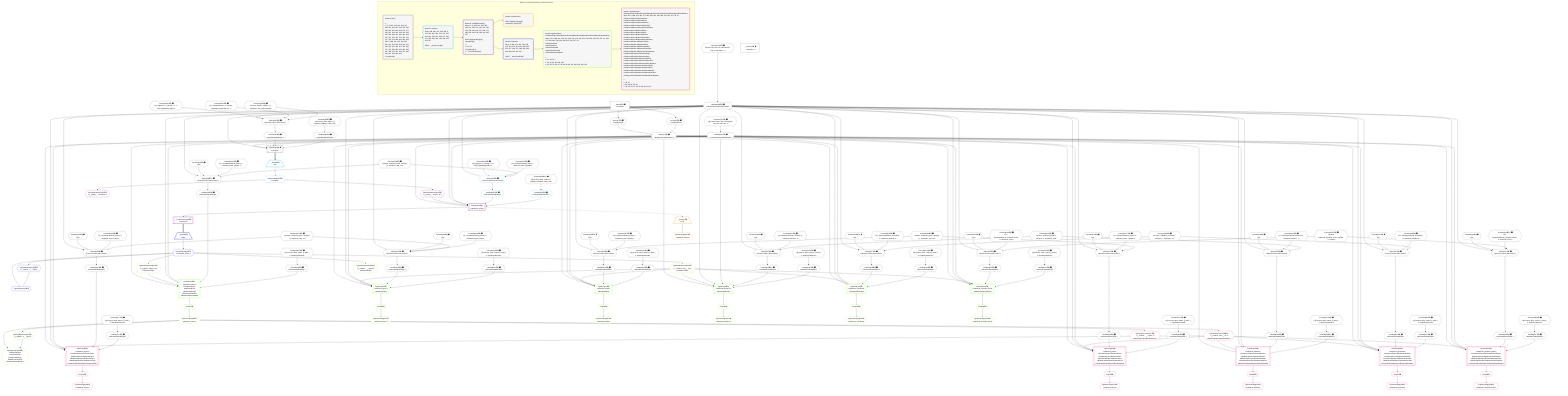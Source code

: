 %%{init: {'themeVariables': { 'fontSize': '12px'}}}%%
graph TD
    classDef path fill:#eee,stroke:#000,color:#000
    classDef plan fill:#fff,stroke-width:1px,color:#000
    classDef itemplan fill:#fff,stroke-width:2px,color:#000
    classDef unbatchedplan fill:#dff,stroke-width:1px,color:#000
    classDef sideeffectplan fill:#fcc,stroke-width:2px,color:#000
    classDef bucket fill:#f6f6f6,color:#000,stroke-width:2px,text-align:left


    %% plan dependencies
    PgSelect6[["PgSelect[6∈0] ➊<br />ᐸpeopleᐳ"]]:::plan
    Object9{{"Object[9∈0] ➊<br />ᐸ{pgSettings,withPgClient}ᐳ"}}:::plan
    Lambda188{{"Lambda[188∈0] ➊<br />ᐸcalculateShouldReverseOrderᐳ"}}:::plan
    Lambda191{{"Lambda[191∈0] ➊<br />ᐸcalculateLimitAndOffsetSQLᐳ"}}:::plan
    Lambda364{{"Lambda[364∈0] ➊<br />ᐸcalculateOrderBySQLᐳ"}}:::plan
    Lambda369{{"Lambda[369∈0] ➊<br />ᐸcalculateOrderBySQLᐳ"}}:::plan
    Object9 & Lambda188 & Lambda191 & Lambda364 & Lambda369 --> PgSelect6
    Object195{{"Object[195∈0] ➊<br />ᐸ{reverse,orders,alias,codec}ᐳ"}}:::plan
    Constant192{{"Constant[192∈0] ➊<br />ᐸ[]ᐳ"}}:::plan
    Constant193{{"Constant[193∈0] ➊<br />ᐸ{ s: Symbol(relational_topics), n: 'relational_topics', [Symᐳ"}}:::plan
    Constant194{{"Constant[194∈0] ➊<br />ᐸ{ name: 'relational_topics', sqlType: { t: 'interfaces_and_uᐳ"}}:::plan
    Lambda188 & Constant192 & Constant193 & Constant194 --> Object195
    Object209{{"Object[209∈0] ➊<br />ᐸ{reverse,orders,alias,codec}ᐳ"}}:::plan
    Constant206{{"Constant[206∈0] ➊<br />ᐸ[]ᐳ"}}:::plan
    Constant207{{"Constant[207∈0] ➊<br />ᐸ{ s: Symbol(relational_posts), n: 'relational_posts', [Symboᐳ"}}:::plan
    Constant208{{"Constant[208∈0] ➊<br />ᐸ{ name: 'relational_posts', sqlType: { t: 'interfaces_and_unᐳ"}}:::plan
    Lambda188 & Constant206 & Constant207 & Constant208 --> Object209
    Object223{{"Object[223∈0] ➊<br />ᐸ{reverse,orders,alias,codec}ᐳ"}}:::plan
    Constant220{{"Constant[220∈0] ➊<br />ᐸ[]ᐳ"}}:::plan
    Constant221{{"Constant[221∈0] ➊<br />ᐸ{ s: Symbol(relational_dividers), n: 'relational_dividers', ᐳ"}}:::plan
    Constant222{{"Constant[222∈0] ➊<br />ᐸ{ name: 'relational_dividers', sqlType: { t: 'interfaces_andᐳ"}}:::plan
    Lambda188 & Constant220 & Constant221 & Constant222 --> Object223
    Object237{{"Object[237∈0] ➊<br />ᐸ{reverse,orders,alias,codec}ᐳ"}}:::plan
    Constant234{{"Constant[234∈0] ➊<br />ᐸ[]ᐳ"}}:::plan
    Constant235{{"Constant[235∈0] ➊<br />ᐸ{ s: Symbol(relational_checklists), n: 'relational_checklistᐳ"}}:::plan
    Constant236{{"Constant[236∈0] ➊<br />ᐸ{ name: 'relational_checklists', sqlType: { t: 'interfaces_aᐳ"}}:::plan
    Lambda188 & Constant234 & Constant235 & Constant236 --> Object237
    Object251{{"Object[251∈0] ➊<br />ᐸ{reverse,orders,alias,codec}ᐳ"}}:::plan
    Constant248{{"Constant[248∈0] ➊<br />ᐸ[]ᐳ"}}:::plan
    Constant249{{"Constant[249∈0] ➊<br />ᐸ{ s: Symbol(relational_checklist_items), n: 'relational_checᐳ"}}:::plan
    Constant250{{"Constant[250∈0] ➊<br />ᐸ{ name: 'relational_checklist_items', sqlType: { t: 'interfaᐳ"}}:::plan
    Lambda188 & Constant248 & Constant249 & Constant250 --> Object251
    Object265{{"Object[265∈0] ➊<br />ᐸ{reverse,orders,alias,codec}ᐳ"}}:::plan
    Constant262{{"Constant[262∈0] ➊<br />ᐸ[]ᐳ"}}:::plan
    Constant263{{"Constant[263∈0] ➊<br />ᐸ{ s: Symbol(relational_topics), n: 'relational_topics', [Symᐳ"}}:::plan
    Lambda188 & Constant262 & Constant263 & Constant194 --> Object265
    Object279{{"Object[279∈0] ➊<br />ᐸ{reverse,orders,alias,codec}ᐳ"}}:::plan
    Constant276{{"Constant[276∈0] ➊<br />ᐸ[]ᐳ"}}:::plan
    Constant277{{"Constant[277∈0] ➊<br />ᐸ{ s: Symbol(relational_posts), n: 'relational_posts', [Symboᐳ"}}:::plan
    Lambda188 & Constant276 & Constant277 & Constant208 --> Object279
    Object293{{"Object[293∈0] ➊<br />ᐸ{reverse,orders,alias,codec}ᐳ"}}:::plan
    Constant290{{"Constant[290∈0] ➊<br />ᐸ[]ᐳ"}}:::plan
    Constant291{{"Constant[291∈0] ➊<br />ᐸ{ s: Symbol(relational_dividers), n: 'relational_dividers', ᐳ"}}:::plan
    Lambda188 & Constant290 & Constant291 & Constant222 --> Object293
    Object307{{"Object[307∈0] ➊<br />ᐸ{reverse,orders,alias,codec}ᐳ"}}:::plan
    Constant304{{"Constant[304∈0] ➊<br />ᐸ[]ᐳ"}}:::plan
    Constant305{{"Constant[305∈0] ➊<br />ᐸ{ s: Symbol(relational_checklists), n: 'relational_checklistᐳ"}}:::plan
    Lambda188 & Constant304 & Constant305 & Constant236 --> Object307
    Object321{{"Object[321∈0] ➊<br />ᐸ{reverse,orders,alias,codec}ᐳ"}}:::plan
    Constant318{{"Constant[318∈0] ➊<br />ᐸ[]ᐳ"}}:::plan
    Constant319{{"Constant[319∈0] ➊<br />ᐸ{ s: Symbol(relational_checklist_items), n: 'relational_checᐳ"}}:::plan
    Lambda188 & Constant318 & Constant319 & Constant250 --> Object321
    Object335{{"Object[335∈0] ➊<br />ᐸ{reverse,orders,alias,codec}ᐳ"}}:::plan
    Constant332{{"Constant[332∈0] ➊<br />ᐸ[]ᐳ"}}:::plan
    Constant333{{"Constant[333∈0] ➊<br />ᐸ{ s: Symbol(relational_items), n: 'relational_items', [Symboᐳ"}}:::plan
    Constant334{{"Constant[334∈0] ➊<br />ᐸ{ name: 'relational_items', sqlType: { t: 'interfaces_and_unᐳ"}}:::plan
    Lambda188 & Constant332 & Constant333 & Constant334 --> Object335
    Object363{{"Object[363∈0] ➊<br />ᐸ{reverse,orders,alias,codec}ᐳ"}}:::plan
    Constant360{{"Constant[360∈0] ➊<br />ᐸ[ { fragment: { n: [Array], f: 0, c: 1024, [Symbol(pg-sql2-tᐳ"}}:::plan
    Constant361{{"Constant[361∈0] ➊<br />ᐸ{ s: Symbol(people), n: 'people', [Symbol(pg-sql2-type-1)]: ᐳ"}}:::plan
    Constant362{{"Constant[362∈0] ➊<br />ᐸ{ name: 'people', sqlType: { t: 'interfaces_and_unions.peoplᐳ"}}:::plan
    Lambda188 & Constant360 & Constant361 & Constant362 --> Object363
    Access7{{"Access[7∈0] ➊<br />ᐸ2.pgSettingsᐳ"}}:::plan
    Access8{{"Access[8∈0] ➊<br />ᐸ2.withPgClientᐳ"}}:::plan
    Access7 & Access8 --> Object9
    __Value2["__Value[2∈0] ➊<br />ᐸcontextᐳ"]:::plan
    __Value2 --> Access7
    __Value2 --> Access8
    Constant370{{"Constant[370∈0] ➊<br />ᐸ§{ first: null, last: null, cursorLower: null, cursorUpper: ᐳ"}}:::plan
    Constant370 --> Lambda188
    Constant371{{"Constant[371∈0] ➊<br />ᐸ§{ cursorLower: null, cursorUpper: null, first: null, last: ᐳ"}}:::plan
    Constant371 --> Lambda191
    Lambda196{{"Lambda[196∈0] ➊<br />ᐸcalculateOrderBySQLᐳ"}}:::plan
    Object195 --> Lambda196
    Lambda201{{"Lambda[201∈0] ➊<br />ᐸcalculateOrderBySQLᐳ"}}:::plan
    Constant372{{"Constant[372∈0] ➊<br />ᐸ§{ reverse: false, orders: [], alias: { s: Symbol(relationalᐳ"}}:::plan
    Constant372 --> Lambda201
    Lambda210{{"Lambda[210∈0] ➊<br />ᐸcalculateOrderBySQLᐳ"}}:::plan
    Object209 --> Lambda210
    Lambda215{{"Lambda[215∈0] ➊<br />ᐸcalculateOrderBySQLᐳ"}}:::plan
    Constant373{{"Constant[373∈0] ➊<br />ᐸ§{ reverse: false, orders: [], alias: { s: Symbol(relationalᐳ"}}:::plan
    Constant373 --> Lambda215
    Lambda224{{"Lambda[224∈0] ➊<br />ᐸcalculateOrderBySQLᐳ"}}:::plan
    Object223 --> Lambda224
    Lambda229{{"Lambda[229∈0] ➊<br />ᐸcalculateOrderBySQLᐳ"}}:::plan
    Constant374{{"Constant[374∈0] ➊<br />ᐸ§{ reverse: false, orders: [], alias: { s: Symbol(relationalᐳ"}}:::plan
    Constant374 --> Lambda229
    Lambda238{{"Lambda[238∈0] ➊<br />ᐸcalculateOrderBySQLᐳ"}}:::plan
    Object237 --> Lambda238
    Lambda243{{"Lambda[243∈0] ➊<br />ᐸcalculateOrderBySQLᐳ"}}:::plan
    Constant375{{"Constant[375∈0] ➊<br />ᐸ§{ reverse: false, orders: [], alias: { s: Symbol(relationalᐳ"}}:::plan
    Constant375 --> Lambda243
    Lambda252{{"Lambda[252∈0] ➊<br />ᐸcalculateOrderBySQLᐳ"}}:::plan
    Object251 --> Lambda252
    Lambda257{{"Lambda[257∈0] ➊<br />ᐸcalculateOrderBySQLᐳ"}}:::plan
    Constant376{{"Constant[376∈0] ➊<br />ᐸ§{ reverse: false, orders: [], alias: { s: Symbol(relationalᐳ"}}:::plan
    Constant376 --> Lambda257
    Lambda266{{"Lambda[266∈0] ➊<br />ᐸcalculateOrderBySQLᐳ"}}:::plan
    Object265 --> Lambda266
    Lambda271{{"Lambda[271∈0] ➊<br />ᐸcalculateOrderBySQLᐳ"}}:::plan
    Constant377{{"Constant[377∈0] ➊<br />ᐸ§{ reverse: false, orders: [], alias: { s: Symbol(relationalᐳ"}}:::plan
    Constant377 --> Lambda271
    Lambda280{{"Lambda[280∈0] ➊<br />ᐸcalculateOrderBySQLᐳ"}}:::plan
    Object279 --> Lambda280
    Lambda285{{"Lambda[285∈0] ➊<br />ᐸcalculateOrderBySQLᐳ"}}:::plan
    Constant378{{"Constant[378∈0] ➊<br />ᐸ§{ reverse: false, orders: [], alias: { s: Symbol(relationalᐳ"}}:::plan
    Constant378 --> Lambda285
    Lambda294{{"Lambda[294∈0] ➊<br />ᐸcalculateOrderBySQLᐳ"}}:::plan
    Object293 --> Lambda294
    Lambda299{{"Lambda[299∈0] ➊<br />ᐸcalculateOrderBySQLᐳ"}}:::plan
    Constant379{{"Constant[379∈0] ➊<br />ᐸ§{ reverse: false, orders: [], alias: { s: Symbol(relationalᐳ"}}:::plan
    Constant379 --> Lambda299
    Lambda308{{"Lambda[308∈0] ➊<br />ᐸcalculateOrderBySQLᐳ"}}:::plan
    Object307 --> Lambda308
    Lambda313{{"Lambda[313∈0] ➊<br />ᐸcalculateOrderBySQLᐳ"}}:::plan
    Constant380{{"Constant[380∈0] ➊<br />ᐸ§{ reverse: false, orders: [], alias: { s: Symbol(relationalᐳ"}}:::plan
    Constant380 --> Lambda313
    Lambda322{{"Lambda[322∈0] ➊<br />ᐸcalculateOrderBySQLᐳ"}}:::plan
    Object321 --> Lambda322
    Lambda327{{"Lambda[327∈0] ➊<br />ᐸcalculateOrderBySQLᐳ"}}:::plan
    Constant381{{"Constant[381∈0] ➊<br />ᐸ§{ reverse: false, orders: [], alias: { s: Symbol(relationalᐳ"}}:::plan
    Constant381 --> Lambda327
    Lambda336{{"Lambda[336∈0] ➊<br />ᐸcalculateOrderBySQLᐳ"}}:::plan
    Object335 --> Lambda336
    Lambda341{{"Lambda[341∈0] ➊<br />ᐸcalculateOrderBySQLᐳ"}}:::plan
    Constant382{{"Constant[382∈0] ➊<br />ᐸ§{ reverse: false, orders: [], alias: { s: Symbol(relationalᐳ"}}:::plan
    Constant382 --> Lambda341
    Object363 --> Lambda364
    Constant384{{"Constant[384∈0] ➊<br />ᐸ§{ reverse: false, orders: [ { fragment: [Object], codec: [Oᐳ"}}:::plan
    Constant384 --> Lambda369
    __Value4["__Value[4∈0] ➊<br />ᐸrootValueᐳ"]:::plan
    Constant346{{"Constant[346∈0] ➊<br />ᐸ[ { fragment: { n: [Array], f: 0, c: 266, [Symbol(pg-sql2-tyᐳ"}}:::plan
    Constant347{{"Constant[347∈0] ➊<br />ᐸ{ s: Symbol(relational_items), n: 'relational_items', [Symboᐳ"}}:::plan
    Constant383{{"Constant[383∈0] ➊<br />ᐸ§{ reverse: false, orders: [ { fragment: [Object], codec: [Oᐳ"}}:::plan
    Object349{{"Object[349∈1] ➊<br />ᐸ{reverse,orders,alias,codec}ᐳ"}}:::plan
    Lambda188 & Constant346 & Constant347 & Constant334 --> Object349
    __Item10[/"__Item[10∈1]<br />ᐸ6ᐳ"\]:::itemplan
    PgSelect6 ==> __Item10
    PgSelectSingle11{{"PgSelectSingle[11∈1]<br />ᐸpeopleᐳ"}}:::plan
    __Item10 --> PgSelectSingle11
    Lambda350{{"Lambda[350∈1] ➊<br />ᐸcalculateOrderBySQLᐳ"}}:::plan
    Object349 --> Lambda350
    Lambda355{{"Lambda[355∈1] ➊<br />ᐸcalculateOrderBySQLᐳ"}}:::plan
    Constant383 --> Lambda355
    PgSelect14[["PgSelect[14∈2]<br />ᐸrelational_itemsᐳ"]]:::plan
    PgClassExpression13{{"PgClassExpression[13∈2]<br />ᐸ__people__.”person_id”ᐳ"}}:::plan
    Object9 & PgClassExpression13 & Lambda188 & Lambda191 & Lambda350 & Lambda355 --> PgSelect14
    PgClassExpression12{{"PgClassExpression[12∈2]<br />ᐸ__people__.”username”ᐳ"}}:::plan
    PgSelectSingle11 --> PgClassExpression12
    PgSelectSingle11 --> PgClassExpression13
    __ListTransform18[["__ListTransform[18∈2]<br />ᐸeach:14ᐳ"]]:::plan
    PgSelect14 --> __ListTransform18
    __Item19[/"__Item[19∈3]<br />ᐸ14ᐳ"\]:::itemplan
    PgSelect14 -.-> __Item19
    PgSelectSingle20{{"PgSelectSingle[20∈3]<br />ᐸrelational_itemsᐳ"}}:::plan
    __Item19 --> PgSelectSingle20
    PgPolymorphic24{{"PgPolymorphic[24∈4]"}}:::plan
    PgSelectSingle22{{"PgSelectSingle[22∈4]<br />ᐸrelational_itemsᐳ"}}:::plan
    PgClassExpression23{{"PgClassExpression[23∈4]<br />ᐸ__relation...s__.”type”ᐳ"}}:::plan
    PgSelectSingle22 & PgClassExpression23 --> PgPolymorphic24
    __Item21[/"__Item[21∈4]<br />ᐸ18ᐳ"\]:::itemplan
    __ListTransform18 ==> __Item21
    __Item21 --> PgSelectSingle22
    PgSelectSingle22 --> PgClassExpression23
    PgSelect26[["PgSelect[26∈5]<br />ᐸrelational_topicsᐳ<br />ᐳRelationalTopic"]]:::plan
    PgClassExpression25{{"PgClassExpression[25∈5]<br />ᐸ__relation...ems__.”id”ᐳ<br />ᐳRelationalTopic"}}:::plan
    Object9 & PgClassExpression25 & Lambda188 & Lambda191 & Lambda196 & Lambda201 --> PgSelect26
    PgSelect33[["PgSelect[33∈5]<br />ᐸrelational_itemsᐳ<br />ᐳRelationalTopic<br />ᐳRelationalPost<br />ᐳRelationalDivider<br />ᐳRelationalChecklist<br />ᐳRelationalChecklistItem"]]:::plan
    PgClassExpression32{{"PgClassExpression[32∈5]<br />ᐸ__relation...parent_id”ᐳ<br />ᐳRelationalTopic"}}:::plan
    Object9 & PgClassExpression32 & Lambda188 & Lambda191 & Lambda336 & Lambda341 --> PgSelect33
    PgSelect66[["PgSelect[66∈5]<br />ᐸrelational_postsᐳ<br />ᐳRelationalPost"]]:::plan
    Object9 & PgClassExpression25 & Lambda188 & Lambda191 & Lambda210 & Lambda215 --> PgSelect66
    PgSelect96[["PgSelect[96∈5]<br />ᐸrelational_dividersᐳ<br />ᐳRelationalDivider"]]:::plan
    Object9 & PgClassExpression25 & Lambda188 & Lambda191 & Lambda224 & Lambda229 --> PgSelect96
    PgSelect126[["PgSelect[126∈5]<br />ᐸrelational_checklistsᐳ<br />ᐳRelationalChecklist"]]:::plan
    Object9 & PgClassExpression25 & Lambda188 & Lambda191 & Lambda238 & Lambda243 --> PgSelect126
    PgSelect156[["PgSelect[156∈5]<br />ᐸrelational_checklist_itemsᐳ<br />ᐳRelationalChecklistItem"]]:::plan
    Object9 & PgClassExpression25 & Lambda188 & Lambda191 & Lambda252 & Lambda257 --> PgSelect156
    PgPolymorphic38{{"PgPolymorphic[38∈5]<br />ᐳRelationalTopic<br />ᐳRelationalPost<br />ᐳRelationalDivider<br />ᐳRelationalChecklist<br />ᐳRelationalChecklistItem"}}:::plan
    PgSelectSingle36{{"PgSelectSingle[36∈5]<br />ᐸrelational_itemsᐳ"}}:::plan
    PgClassExpression37{{"PgClassExpression[37∈5]<br />ᐸ__relation...s__.”type”ᐳ"}}:::plan
    PgSelectSingle36 & PgClassExpression37 --> PgPolymorphic38
    PgSelectSingle22 --> PgClassExpression25
    First30{{"First[30∈5]"}}:::plan
    PgSelect26 --> First30
    PgSelectSingle31{{"PgSelectSingle[31∈5]<br />ᐸrelational_topicsᐳ"}}:::plan
    First30 --> PgSelectSingle31
    PgSelectSingle22 --> PgClassExpression32
    First35{{"First[35∈5]"}}:::plan
    PgSelect33 --> First35
    First35 --> PgSelectSingle36
    PgSelectSingle36 --> PgClassExpression37
    PgClassExpression65{{"PgClassExpression[65∈5]<br />ᐸ__relation...__.”type2”ᐳ<br />ᐳRelationalTopic"}}:::plan
    PgSelectSingle22 --> PgClassExpression65
    First68{{"First[68∈5]"}}:::plan
    PgSelect66 --> First68
    PgSelectSingle69{{"PgSelectSingle[69∈5]<br />ᐸrelational_postsᐳ"}}:::plan
    First68 --> PgSelectSingle69
    First98{{"First[98∈5]"}}:::plan
    PgSelect96 --> First98
    PgSelectSingle99{{"PgSelectSingle[99∈5]<br />ᐸrelational_dividersᐳ"}}:::plan
    First98 --> PgSelectSingle99
    First128{{"First[128∈5]"}}:::plan
    PgSelect126 --> First128
    PgSelectSingle129{{"PgSelectSingle[129∈5]<br />ᐸrelational_checklistsᐳ"}}:::plan
    First128 --> PgSelectSingle129
    First158{{"First[158∈5]"}}:::plan
    PgSelect156 --> First158
    PgSelectSingle159{{"PgSelectSingle[159∈5]<br />ᐸrelational_checklist_itemsᐳ"}}:::plan
    First158 --> PgSelectSingle159
    PgSelect40[["PgSelect[40∈6]<br />ᐸrelational_topicsᐳ<br />ᐳRelationalTopicᐳRelationalTopic<br />ᐳRelationalPostᐳRelationalTopic<br />ᐳRelationalDividerᐳRelationalTopic<br />ᐳRelationalChecklistᐳRelationalTopic<br />ᐳRelationalChecklistItemᐳRelationalTopic"]]:::plan
    PgClassExpression39{{"PgClassExpression[39∈6]<br />ᐸ__relation...ems__.”id”ᐳ<br />ᐳRelationalTopicᐳRelationalTopic"}}:::plan
    Object9 & PgClassExpression39 & Lambda188 & Lambda191 & Lambda266 & Lambda271 --> PgSelect40
    PgSelect48[["PgSelect[48∈6]<br />ᐸrelational_postsᐳ<br />ᐳRelationalTopicᐳRelationalPost<br />ᐳRelationalPostᐳRelationalPost<br />ᐳRelationalDividerᐳRelationalPost<br />ᐳRelationalChecklistᐳRelationalPost<br />ᐳRelationalChecklistItemᐳRelationalPost"]]:::plan
    Object9 & PgClassExpression39 & Lambda188 & Lambda191 & Lambda280 & Lambda285 --> PgSelect48
    PgSelect52[["PgSelect[52∈6]<br />ᐸrelational_dividersᐳ<br />ᐳRelationalTopicᐳRelationalDivider<br />ᐳRelationalPostᐳRelationalDivider<br />ᐳRelationalDividerᐳRelationalDivider<br />ᐳRelationalChecklistᐳRelationalDivider<br />ᐳRelationalChecklistItemᐳRelationalDivider"]]:::plan
    Object9 & PgClassExpression39 & Lambda188 & Lambda191 & Lambda294 & Lambda299 --> PgSelect52
    PgSelect56[["PgSelect[56∈6]<br />ᐸrelational_checklistsᐳ<br />ᐳRelationalTopicᐳRelationalChecklist<br />ᐳRelationalPostᐳRelationalChecklist<br />ᐳRelationalDividerᐳRelationalChecklist<br />ᐳRelationalChecklistᐳRelationalChecklist<br />ᐳRelationalChecklistItemᐳRelationalChecklist"]]:::plan
    Object9 & PgClassExpression39 & Lambda188 & Lambda191 & Lambda308 & Lambda313 --> PgSelect56
    PgSelect60[["PgSelect[60∈6]<br />ᐸrelational_checklist_itemsᐳ<br />ᐳRelationalTopicᐳRelationalChecklistItem<br />ᐳRelationalPostᐳRelationalChecklistItem<br />ᐳRelationalDividerᐳRelationalChecklistItem<br />ᐳRelationalChecklistᐳRelationalChecklistItem<br />ᐳRelationalChecklistItemᐳRelationalChecklistItem"]]:::plan
    Object9 & PgClassExpression39 & Lambda188 & Lambda191 & Lambda322 & Lambda327 --> PgSelect60
    PgSelectSingle36 --> PgClassExpression39
    First44{{"First[44∈6]"}}:::plan
    PgSelect40 --> First44
    PgSelectSingle45{{"PgSelectSingle[45∈6]<br />ᐸrelational_topicsᐳ"}}:::plan
    First44 --> PgSelectSingle45
    PgClassExpression47{{"PgClassExpression[47∈6]<br />ᐸ__relation...__.”type2”ᐳ<br />ᐳRelationalTopicᐳRelationalTopic"}}:::plan
    PgSelectSingle36 --> PgClassExpression47
    First50{{"First[50∈6]"}}:::plan
    PgSelect48 --> First50
    PgSelectSingle51{{"PgSelectSingle[51∈6]<br />ᐸrelational_postsᐳ"}}:::plan
    First50 --> PgSelectSingle51
    First54{{"First[54∈6]"}}:::plan
    PgSelect52 --> First54
    PgSelectSingle55{{"PgSelectSingle[55∈6]<br />ᐸrelational_dividersᐳ"}}:::plan
    First54 --> PgSelectSingle55
    First58{{"First[58∈6]"}}:::plan
    PgSelect56 --> First58
    PgSelectSingle59{{"PgSelectSingle[59∈6]<br />ᐸrelational_checklistsᐳ"}}:::plan
    First58 --> PgSelectSingle59
    First62{{"First[62∈6]"}}:::plan
    PgSelect60 --> First62
    PgSelectSingle63{{"PgSelectSingle[63∈6]<br />ᐸrelational_checklist_itemsᐳ"}}:::plan
    First62 --> PgSelectSingle63

    %% define steps

    subgraph "Buckets for queries/interfaces-relational/nested"
    Bucket0("Bucket 0 (root)<br /><br />1: <br />ᐳ: 7, 8, 192, 193, 194, 206, 207, 208, 220, 221, 222, 234, 235, 236, 248, 249, 250, 262, 263, 276, 277, 290, 291, 304, 305, 318, 319, 332, 333, 334, 346, 347, 360, 361, 362, 370, 371, 372, 373, 374, 375, 376, 377, 378, 379, 380, 381, 382, 383, 384, 9, 188, 191, 195, 196, 201, 209, 210, 215, 223, 224, 229, 237, 238, 243, 251, 252, 257, 265, 266, 271, 279, 280, 285, 293, 294, 299, 307, 308, 313, 321, 322, 327, 335, 336, 341, 363, 364, 369<br />2: PgSelect[6]"):::bucket
    classDef bucket0 stroke:#696969
    class Bucket0,__Value2,__Value4,PgSelect6,Access7,Access8,Object9,Lambda188,Lambda191,Constant192,Constant193,Constant194,Object195,Lambda196,Lambda201,Constant206,Constant207,Constant208,Object209,Lambda210,Lambda215,Constant220,Constant221,Constant222,Object223,Lambda224,Lambda229,Constant234,Constant235,Constant236,Object237,Lambda238,Lambda243,Constant248,Constant249,Constant250,Object251,Lambda252,Lambda257,Constant262,Constant263,Object265,Lambda266,Lambda271,Constant276,Constant277,Object279,Lambda280,Lambda285,Constant290,Constant291,Object293,Lambda294,Lambda299,Constant304,Constant305,Object307,Lambda308,Lambda313,Constant318,Constant319,Object321,Lambda322,Lambda327,Constant332,Constant333,Constant334,Object335,Lambda336,Lambda341,Constant346,Constant347,Constant360,Constant361,Constant362,Object363,Lambda364,Lambda369,Constant370,Constant371,Constant372,Constant373,Constant374,Constant375,Constant376,Constant377,Constant378,Constant379,Constant380,Constant381,Constant382,Constant383,Constant384 bucket0
    Bucket1("Bucket 1 (listItem)<br />Deps: 188, 346, 347, 334, 383, 9, 191, 196, 201, 336, 341, 210, 215, 224, 229, 238, 243, 252, 257, 266, 271, 280, 285, 294, 299, 308, 313, 322, 327<br /><br />ROOT __Item{1}ᐸ6ᐳ[10]"):::bucket
    classDef bucket1 stroke:#00bfff
    class Bucket1,__Item10,PgSelectSingle11,Object349,Lambda350,Lambda355 bucket1
    Bucket2("Bucket 2 (nullableBoundary)<br />Deps: 11, 9, 188, 191, 350, 355, 196, 201, 336, 341, 210, 215, 224, 229, 238, 243, 252, 257, 266, 271, 280, 285, 294, 299, 308, 313, 322, 327<br /><br />ROOT PgSelectSingle{1}ᐸpeopleᐳ[11]<br />1: <br />ᐳ: 12, 13<br />2: PgSelect[14]<br />3: __ListTransform[18]"):::bucket
    classDef bucket2 stroke:#7f007f
    class Bucket2,PgClassExpression12,PgClassExpression13,PgSelect14,__ListTransform18 bucket2
    Bucket3("Bucket 3 (subroutine)<br /><br />ROOT PgSelectSingle{3}ᐸrelational_itemsᐳ[20]"):::bucket
    classDef bucket3 stroke:#ffa500
    class Bucket3,__Item19,PgSelectSingle20 bucket3
    Bucket4("Bucket 4 (listItem)<br />Deps: 9, 188, 191, 196, 201, 336, 341, 210, 215, 224, 229, 238, 243, 252, 257, 266, 271, 280, 285, 294, 299, 308, 313, 322, 327<br /><br />ROOT __Item{4}ᐸ18ᐳ[21]"):::bucket
    classDef bucket4 stroke:#0000ff
    class Bucket4,__Item21,PgSelectSingle22,PgClassExpression23,PgPolymorphic24 bucket4
    Bucket5("Bucket 5 (polymorphic)<br />RelationalTopic,RelationalPost,RelationalDivider,RelationalChecklist,RelationalChecklistItem<br />Deps: 22, 9, 188, 191, 196, 201, 336, 341, 210, 215, 224, 229, 238, 243, 252, 257, 24, 266, 271, 280, 285, 294, 299, 308, 313, 322, 327, 23<br />ᐳRelationalTopic<br />ᐳRelationalPost<br />ᐳRelationalDivider<br />ᐳRelationalChecklist<br />ᐳRelationalChecklistItem<br /><br />1: <br />ᐳ: 25, 32, 65<br />2: 26, 33, 66, 96, 126, 156<br />ᐳ: 30, 31, 35, 36, 37, 38, 68, 69, 98, 99, 128, 129, 158, 159"):::bucket
    classDef bucket5 stroke:#7fff00
    class Bucket5,PgClassExpression25,PgSelect26,First30,PgSelectSingle31,PgClassExpression32,PgSelect33,First35,PgSelectSingle36,PgClassExpression37,PgPolymorphic38,PgClassExpression65,PgSelect66,First68,PgSelectSingle69,PgSelect96,First98,PgSelectSingle99,PgSelect126,First128,PgSelectSingle129,PgSelect156,First158,PgSelectSingle159 bucket5
    Bucket6("Bucket 6 (polymorphic)<br />RelationalTopic,RelationalPost,RelationalDivider,RelationalChecklist,RelationalChecklistItem<br />Deps: 36, 9, 188, 191, 266, 271, 280, 285, 294, 299, 308, 313, 322, 327, 38, 37<br />ᐳRelationalTopicᐳRelationalTopic<br />ᐳRelationalTopicᐳRelationalPost<br />ᐳRelationalTopicᐳRelationalDivider<br />ᐳRelationalTopicᐳRelationalChecklist<br />ᐳRelationalTopicᐳRelationalChecklistItem<br />ᐳRelationalPostᐳRelationalTopic<br />ᐳRelationalPostᐳRelationalPost<br />ᐳRelationalPostᐳRelationalDivider<br />ᐳRelationalPostᐳRelationalChecklist<br />ᐳRelationalPostᐳRelationalChecklistItem<br />ᐳRelationalDividerᐳRelationalTopic<br />ᐳRelationalDividerᐳRelationalPost<br />ᐳRelationalDividerᐳRelationalDivider<br />ᐳRelationalDividerᐳRelationalChecklist<br />ᐳRelationalDividerᐳRelationalChecklistItem<br />ᐳRelationalChecklistᐳRelationalTopic<br />ᐳRelationalChecklistᐳRelationalPost<br />ᐳRelationalChecklistᐳRelationalDivider<br />ᐳRelationalChecklistᐳRelationalChecklist<br />ᐳRelationalChecklistᐳRelationalChecklistItem<br />ᐳRelationalChecklistItemᐳRelationalTopic<br />ᐳRelationalChecklistItemᐳRelationalPost<br />ᐳRelationalChecklistItemᐳRelationalDivider<br />ᐳRelationalChecklistItemᐳRelationalChecklist<br />ᐳRelationalChecklistItemᐳRelationalChecklistItem<br /><br />1: <br />ᐳ: 39, 47<br />2: 40, 48, 52, 56, 60<br />ᐳ: 44, 45, 50, 51, 54, 55, 58, 59, 62, 63"):::bucket
    classDef bucket6 stroke:#ff1493
    class Bucket6,PgClassExpression39,PgSelect40,First44,PgSelectSingle45,PgClassExpression47,PgSelect48,First50,PgSelectSingle51,PgSelect52,First54,PgSelectSingle55,PgSelect56,First58,PgSelectSingle59,PgSelect60,First62,PgSelectSingle63 bucket6
    Bucket0 --> Bucket1
    Bucket1 --> Bucket2
    Bucket2 --> Bucket3 & Bucket4
    Bucket4 --> Bucket5
    Bucket5 --> Bucket6
    end